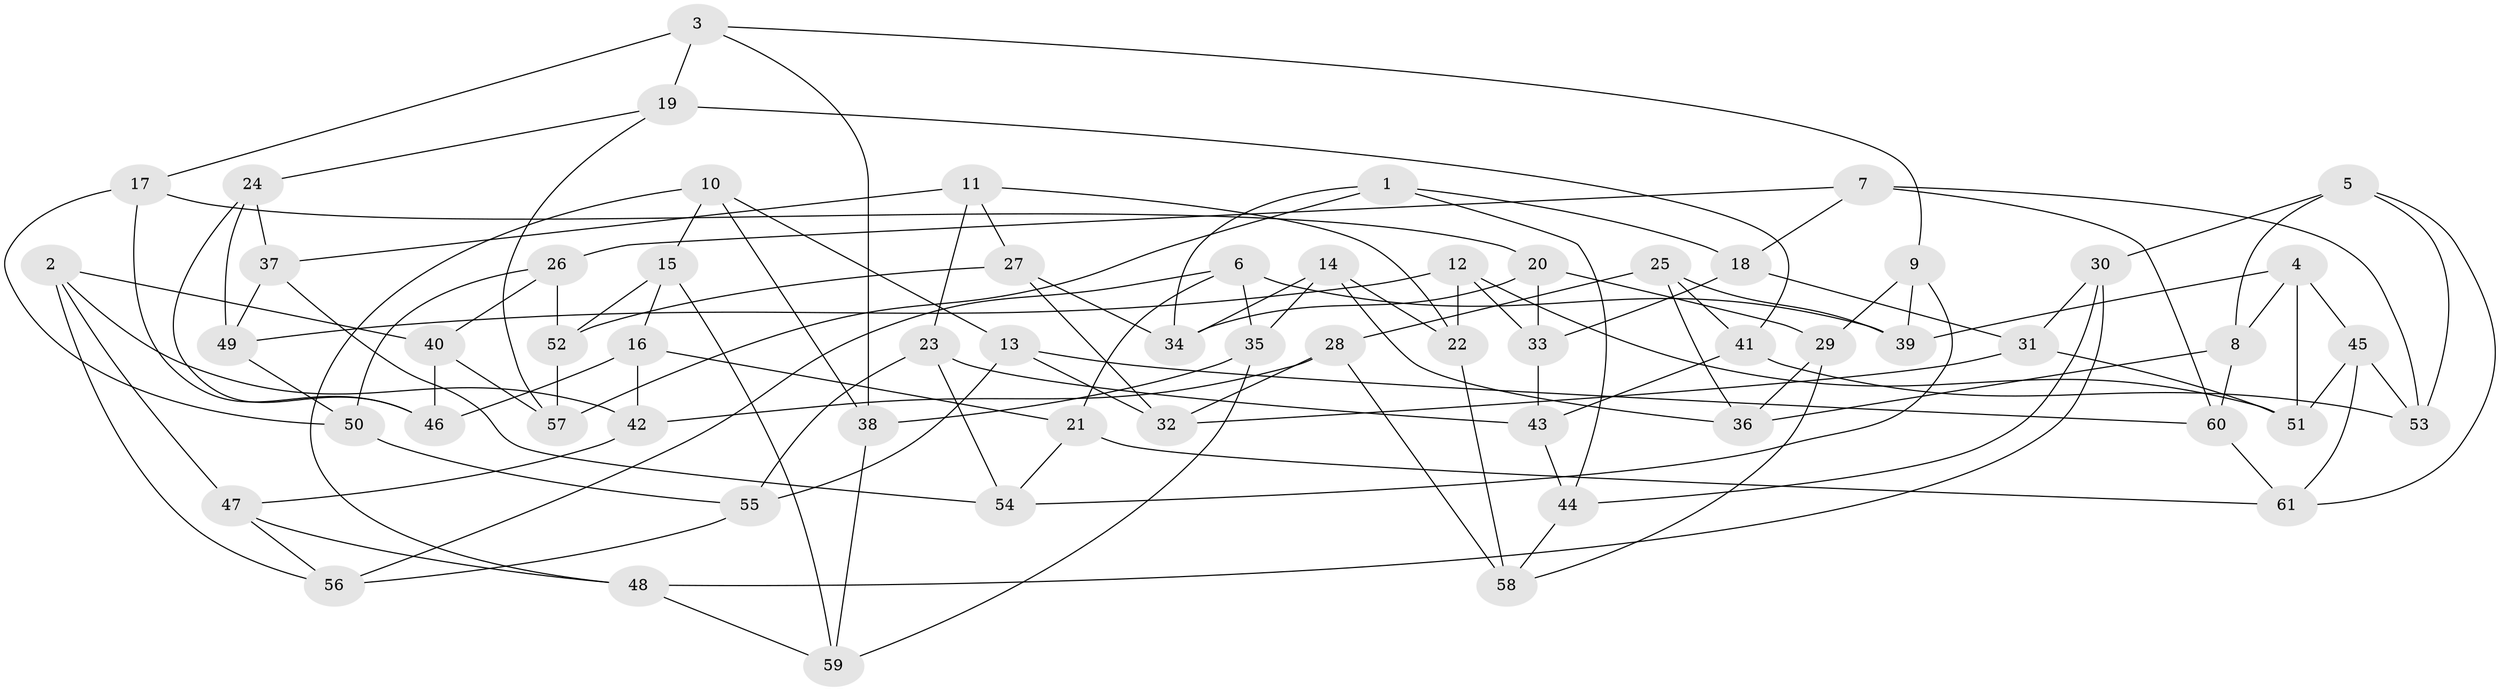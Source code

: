 // coarse degree distribution, {6: 0.6, 4: 0.22857142857142856, 5: 0.11428571428571428, 3: 0.05714285714285714}
// Generated by graph-tools (version 1.1) at 2025/42/03/06/25 10:42:18]
// undirected, 61 vertices, 122 edges
graph export_dot {
graph [start="1"]
  node [color=gray90,style=filled];
  1;
  2;
  3;
  4;
  5;
  6;
  7;
  8;
  9;
  10;
  11;
  12;
  13;
  14;
  15;
  16;
  17;
  18;
  19;
  20;
  21;
  22;
  23;
  24;
  25;
  26;
  27;
  28;
  29;
  30;
  31;
  32;
  33;
  34;
  35;
  36;
  37;
  38;
  39;
  40;
  41;
  42;
  43;
  44;
  45;
  46;
  47;
  48;
  49;
  50;
  51;
  52;
  53;
  54;
  55;
  56;
  57;
  58;
  59;
  60;
  61;
  1 -- 18;
  1 -- 57;
  1 -- 34;
  1 -- 44;
  2 -- 42;
  2 -- 47;
  2 -- 56;
  2 -- 40;
  3 -- 38;
  3 -- 9;
  3 -- 17;
  3 -- 19;
  4 -- 39;
  4 -- 51;
  4 -- 8;
  4 -- 45;
  5 -- 30;
  5 -- 8;
  5 -- 53;
  5 -- 61;
  6 -- 21;
  6 -- 35;
  6 -- 39;
  6 -- 56;
  7 -- 53;
  7 -- 60;
  7 -- 26;
  7 -- 18;
  8 -- 36;
  8 -- 60;
  9 -- 29;
  9 -- 54;
  9 -- 39;
  10 -- 13;
  10 -- 15;
  10 -- 48;
  10 -- 38;
  11 -- 37;
  11 -- 27;
  11 -- 22;
  11 -- 23;
  12 -- 33;
  12 -- 22;
  12 -- 51;
  12 -- 49;
  13 -- 32;
  13 -- 60;
  13 -- 55;
  14 -- 35;
  14 -- 22;
  14 -- 36;
  14 -- 34;
  15 -- 59;
  15 -- 16;
  15 -- 52;
  16 -- 21;
  16 -- 42;
  16 -- 46;
  17 -- 50;
  17 -- 46;
  17 -- 20;
  18 -- 33;
  18 -- 31;
  19 -- 41;
  19 -- 24;
  19 -- 57;
  20 -- 29;
  20 -- 34;
  20 -- 33;
  21 -- 54;
  21 -- 61;
  22 -- 58;
  23 -- 55;
  23 -- 54;
  23 -- 43;
  24 -- 46;
  24 -- 49;
  24 -- 37;
  25 -- 36;
  25 -- 28;
  25 -- 41;
  25 -- 39;
  26 -- 52;
  26 -- 40;
  26 -- 50;
  27 -- 32;
  27 -- 52;
  27 -- 34;
  28 -- 58;
  28 -- 42;
  28 -- 32;
  29 -- 36;
  29 -- 58;
  30 -- 31;
  30 -- 48;
  30 -- 44;
  31 -- 32;
  31 -- 51;
  33 -- 43;
  35 -- 38;
  35 -- 59;
  37 -- 49;
  37 -- 54;
  38 -- 59;
  40 -- 46;
  40 -- 57;
  41 -- 53;
  41 -- 43;
  42 -- 47;
  43 -- 44;
  44 -- 58;
  45 -- 61;
  45 -- 53;
  45 -- 51;
  47 -- 56;
  47 -- 48;
  48 -- 59;
  49 -- 50;
  50 -- 55;
  52 -- 57;
  55 -- 56;
  60 -- 61;
}
